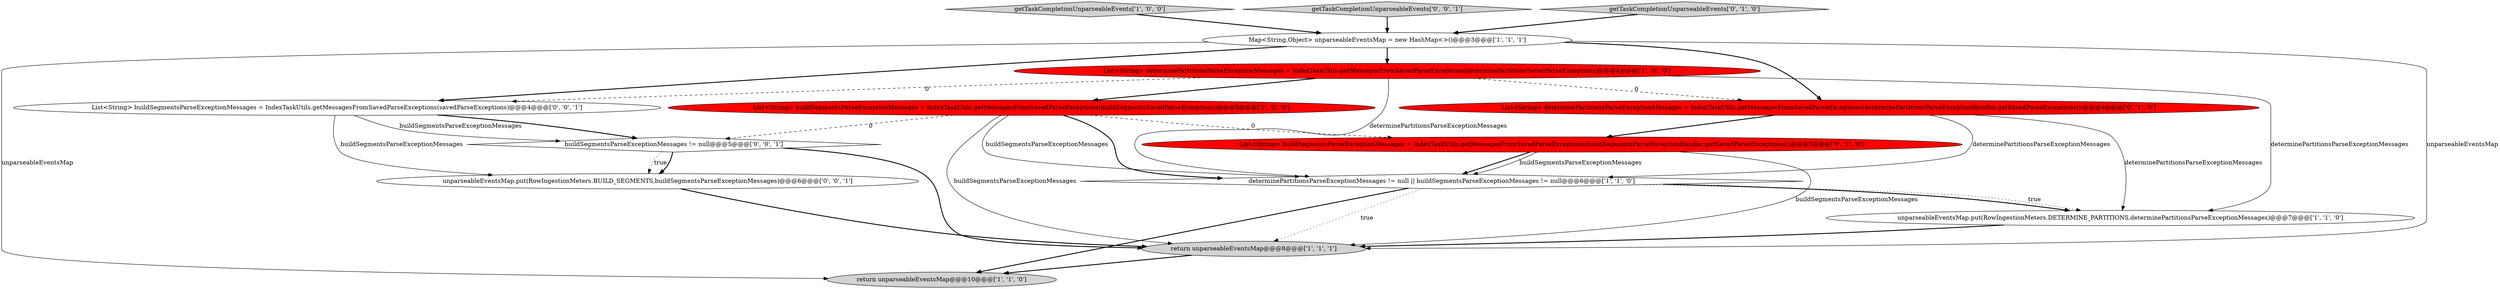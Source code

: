digraph {
9 [style = filled, label = "List<String> determinePartitionsParseExceptionMessages = IndexTaskUtils.getMessagesFromSavedParseExceptions(determinePartitionsParseExceptionHandler.getSavedParseExceptions())@@@4@@@['0', '1', '0']", fillcolor = red, shape = ellipse image = "AAA1AAABBB2BBB"];
0 [style = filled, label = "getTaskCompletionUnparseableEvents['1', '0', '0']", fillcolor = lightgray, shape = diamond image = "AAA0AAABBB1BBB"];
2 [style = filled, label = "unparseableEventsMap.put(RowIngestionMeters.DETERMINE_PARTITIONS,determinePartitionsParseExceptionMessages)@@@7@@@['1', '1', '0']", fillcolor = white, shape = ellipse image = "AAA0AAABBB1BBB"];
7 [style = filled, label = "List<String> buildSegmentsParseExceptionMessages = IndexTaskUtils.getMessagesFromSavedParseExceptions(buildSegmentsSavedParseExceptions)@@@5@@@['1', '0', '0']", fillcolor = red, shape = ellipse image = "AAA1AAABBB1BBB"];
4 [style = filled, label = "return unparseableEventsMap@@@10@@@['1', '1', '0']", fillcolor = lightgray, shape = ellipse image = "AAA0AAABBB1BBB"];
5 [style = filled, label = "Map<String,Object> unparseableEventsMap = new HashMap<>()@@@3@@@['1', '1', '1']", fillcolor = white, shape = ellipse image = "AAA0AAABBB1BBB"];
12 [style = filled, label = "unparseableEventsMap.put(RowIngestionMeters.BUILD_SEGMENTS,buildSegmentsParseExceptionMessages)@@@6@@@['0', '0', '1']", fillcolor = white, shape = ellipse image = "AAA0AAABBB3BBB"];
11 [style = filled, label = "buildSegmentsParseExceptionMessages != null@@@5@@@['0', '0', '1']", fillcolor = white, shape = diamond image = "AAA0AAABBB3BBB"];
14 [style = filled, label = "getTaskCompletionUnparseableEvents['0', '0', '1']", fillcolor = lightgray, shape = diamond image = "AAA0AAABBB3BBB"];
10 [style = filled, label = "getTaskCompletionUnparseableEvents['0', '1', '0']", fillcolor = lightgray, shape = diamond image = "AAA0AAABBB2BBB"];
1 [style = filled, label = "List<String> determinePartitionsParseExceptionMessages = IndexTaskUtils.getMessagesFromSavedParseExceptions(determinePartitionsSavedParseExceptions)@@@4@@@['1', '0', '0']", fillcolor = red, shape = ellipse image = "AAA1AAABBB1BBB"];
6 [style = filled, label = "determinePartitionsParseExceptionMessages != null || buildSegmentsParseExceptionMessages != null@@@6@@@['1', '1', '0']", fillcolor = white, shape = diamond image = "AAA0AAABBB1BBB"];
3 [style = filled, label = "return unparseableEventsMap@@@8@@@['1', '1', '1']", fillcolor = lightgray, shape = ellipse image = "AAA0AAABBB1BBB"];
8 [style = filled, label = "List<String> buildSegmentsParseExceptionMessages = IndexTaskUtils.getMessagesFromSavedParseExceptions(buildSegmentsParseExceptionHandler.getSavedParseExceptions())@@@5@@@['0', '1', '0']", fillcolor = red, shape = ellipse image = "AAA1AAABBB2BBB"];
13 [style = filled, label = "List<String> buildSegmentsParseExceptionMessages = IndexTaskUtils.getMessagesFromSavedParseExceptions(savedParseExceptions)@@@4@@@['0', '0', '1']", fillcolor = white, shape = ellipse image = "AAA0AAABBB3BBB"];
5->3 [style = solid, label="unparseableEventsMap"];
5->9 [style = bold, label=""];
1->6 [style = solid, label="determinePartitionsParseExceptionMessages"];
2->3 [style = bold, label=""];
11->12 [style = dotted, label="true"];
7->8 [style = dashed, label="0"];
7->11 [style = dashed, label="0"];
7->6 [style = solid, label="buildSegmentsParseExceptionMessages"];
1->9 [style = dashed, label="0"];
8->3 [style = solid, label="buildSegmentsParseExceptionMessages"];
8->6 [style = bold, label=""];
11->12 [style = bold, label=""];
9->2 [style = solid, label="determinePartitionsParseExceptionMessages"];
9->8 [style = bold, label=""];
1->7 [style = bold, label=""];
3->4 [style = bold, label=""];
13->11 [style = bold, label=""];
1->2 [style = solid, label="determinePartitionsParseExceptionMessages"];
6->2 [style = bold, label=""];
7->3 [style = solid, label="buildSegmentsParseExceptionMessages"];
1->13 [style = dashed, label="0"];
6->4 [style = bold, label=""];
5->1 [style = bold, label=""];
6->2 [style = dotted, label="true"];
10->5 [style = bold, label=""];
11->3 [style = bold, label=""];
13->11 [style = solid, label="buildSegmentsParseExceptionMessages"];
5->13 [style = bold, label=""];
7->6 [style = bold, label=""];
5->4 [style = solid, label="unparseableEventsMap"];
12->3 [style = bold, label=""];
6->3 [style = dotted, label="true"];
9->6 [style = solid, label="determinePartitionsParseExceptionMessages"];
13->12 [style = solid, label="buildSegmentsParseExceptionMessages"];
8->6 [style = solid, label="buildSegmentsParseExceptionMessages"];
0->5 [style = bold, label=""];
14->5 [style = bold, label=""];
}
